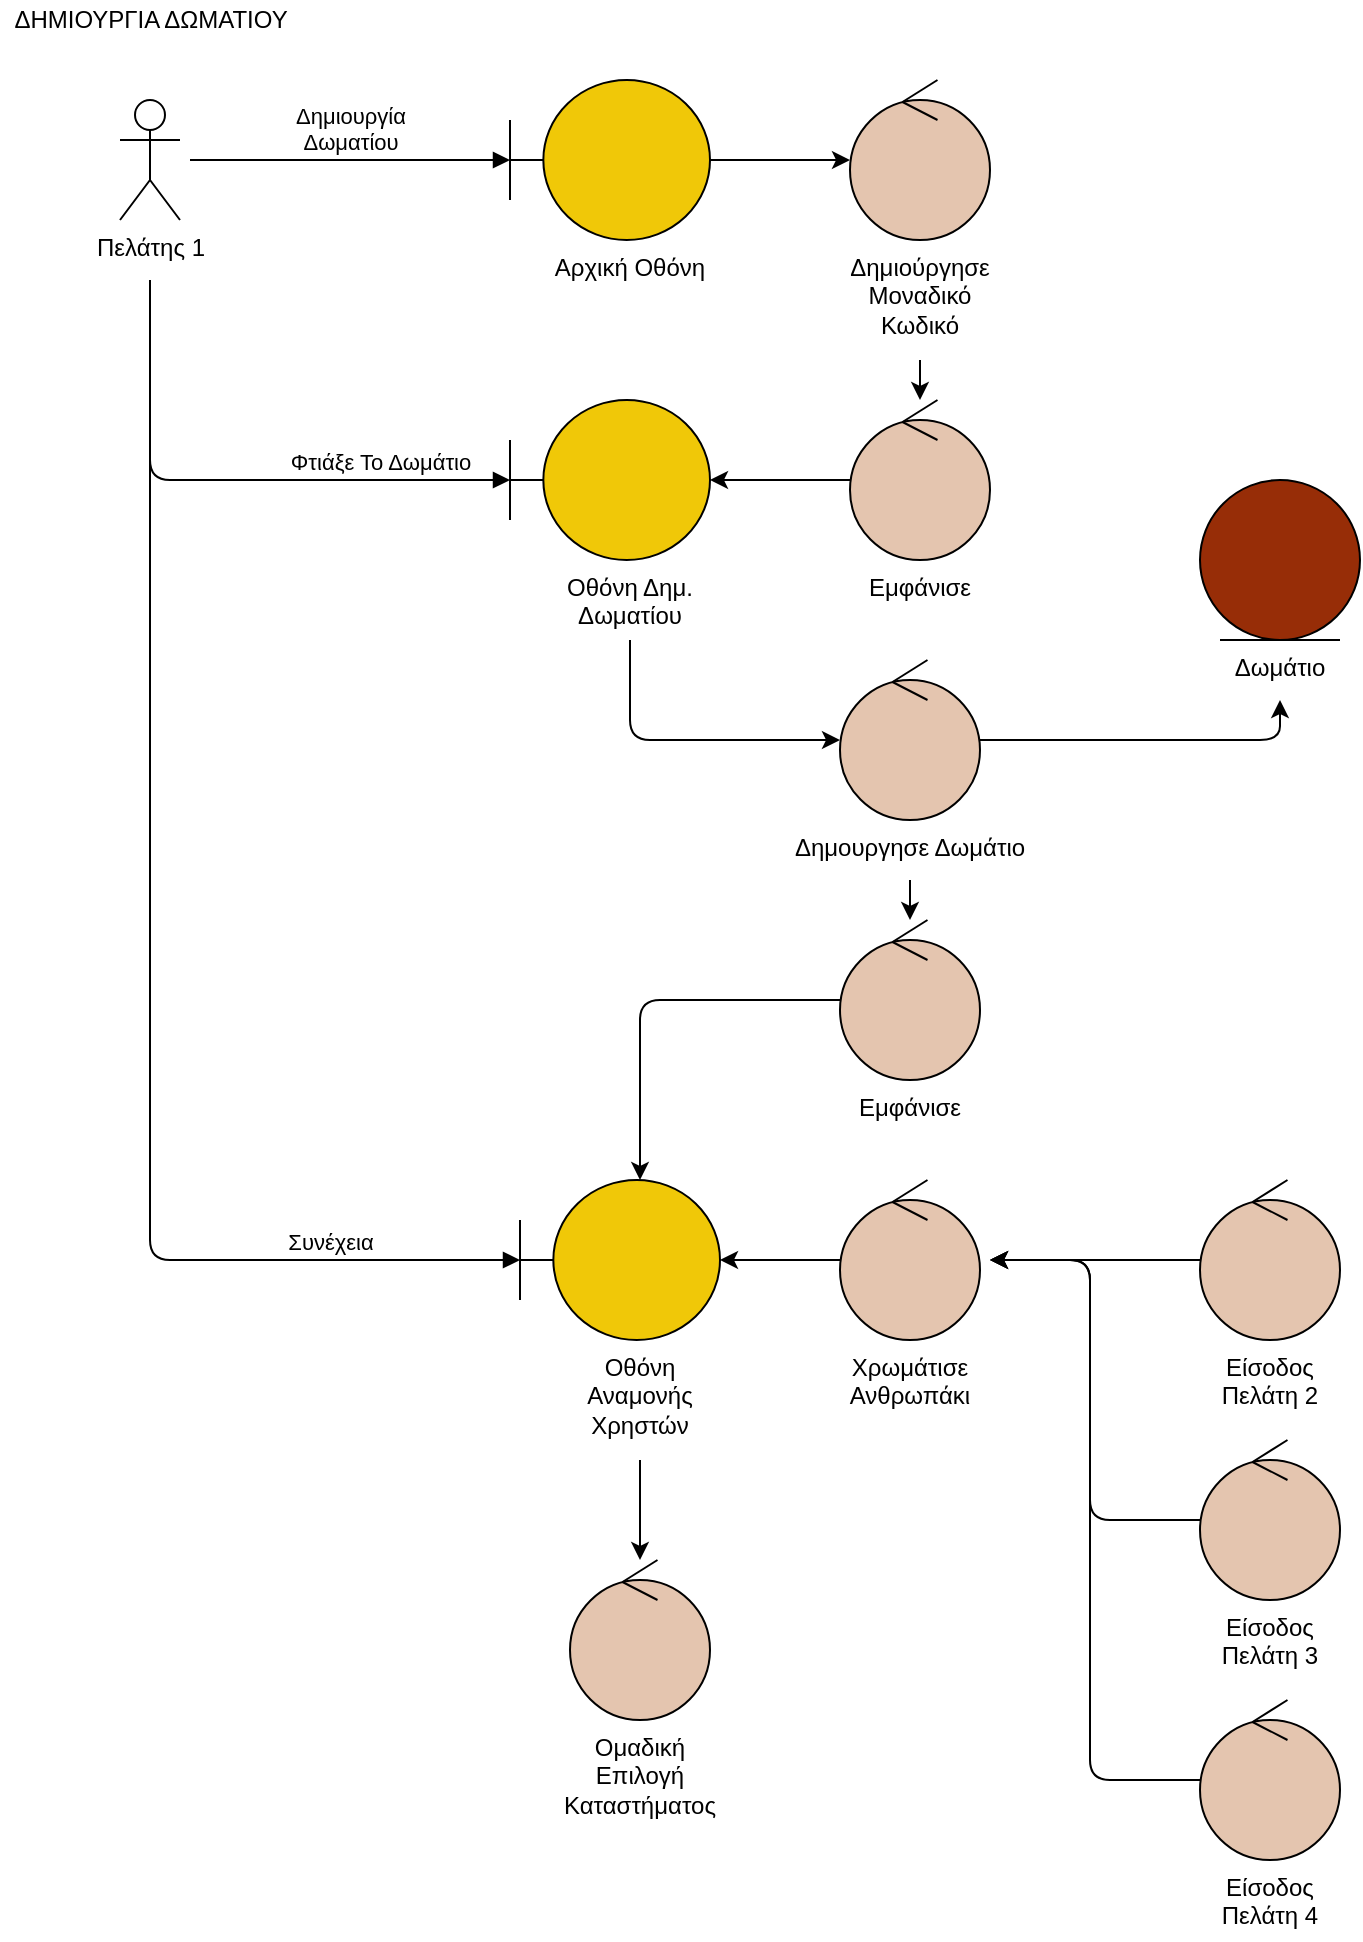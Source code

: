 <mxfile version="18.0.4"><diagram id="_NEF_zK0TXl3RWh3A6Ux" name="Page-1"><mxGraphModel dx="1422" dy="702" grid="1" gridSize="10" guides="1" tooltips="1" connect="1" arrows="1" fold="1" page="1" pageScale="1" pageWidth="850" pageHeight="1100" math="0" shadow="0"><root><mxCell id="0"/><mxCell id="1" parent="0"/><mxCell id="yRpr_T_wv2EPDv5CnhPb-82" value="ΔΗΜΙΟΥΡΓΙΑ ΔΩΜΑΤΙΟΥ" style="text;html=1;align=center;verticalAlign=middle;resizable=0;points=[];autosize=1;strokeColor=none;fillColor=none;" vertex="1" parent="1"><mxGeometry x="370" y="240" width="150" height="20" as="geometry"/></mxCell><mxCell id="yRpr_T_wv2EPDv5CnhPb-83" style="edgeStyle=orthogonalEdgeStyle;rounded=0;orthogonalLoop=1;jettySize=auto;html=1;" edge="1" parent="1" source="yRpr_T_wv2EPDv5CnhPb-84" target="yRpr_T_wv2EPDv5CnhPb-87"><mxGeometry relative="1" as="geometry"/></mxCell><mxCell id="yRpr_T_wv2EPDv5CnhPb-84" value="" style="shape=umlBoundary;whiteSpace=wrap;html=1;fillColor=#F0C808;" vertex="1" parent="1"><mxGeometry x="625" y="280" width="100" height="80" as="geometry"/></mxCell><mxCell id="yRpr_T_wv2EPDv5CnhPb-85" value="Πελάτης 1" style="shape=umlActor;verticalLabelPosition=bottom;verticalAlign=top;html=1;" vertex="1" parent="1"><mxGeometry x="430" y="290" width="30" height="60" as="geometry"/></mxCell><mxCell id="yRpr_T_wv2EPDv5CnhPb-86" value="Δημιουργία&lt;br&gt;Δωματίου" style="html=1;verticalAlign=bottom;endArrow=block;rounded=1;labelBackgroundColor=none;" edge="1" parent="1" target="yRpr_T_wv2EPDv5CnhPb-84"><mxGeometry width="80" relative="1" as="geometry"><mxPoint x="465" y="320" as="sourcePoint"/><mxPoint x="545" y="319.5" as="targetPoint"/></mxGeometry></mxCell><mxCell id="yRpr_T_wv2EPDv5CnhPb-87" value="" style="ellipse;shape=umlControl;whiteSpace=wrap;html=1;fillColor=#E4C5AF;" vertex="1" parent="1"><mxGeometry x="795" y="280" width="70" height="80" as="geometry"/></mxCell><mxCell id="yRpr_T_wv2EPDv5CnhPb-88" style="edgeStyle=orthogonalEdgeStyle;rounded=0;orthogonalLoop=1;jettySize=auto;html=1;" edge="1" parent="1" source="yRpr_T_wv2EPDv5CnhPb-89" target="yRpr_T_wv2EPDv5CnhPb-91"><mxGeometry relative="1" as="geometry"/></mxCell><mxCell id="yRpr_T_wv2EPDv5CnhPb-89" value="" style="ellipse;shape=umlControl;whiteSpace=wrap;html=1;fillColor=#E4C5AF;" vertex="1" parent="1"><mxGeometry x="795" y="440" width="70" height="80" as="geometry"/></mxCell><mxCell id="yRpr_T_wv2EPDv5CnhPb-90" style="edgeStyle=orthogonalEdgeStyle;rounded=1;orthogonalLoop=1;jettySize=auto;html=1;exitX=0.5;exitY=1;exitDx=0;exitDy=0;" edge="1" parent="1" source="yRpr_T_wv2EPDv5CnhPb-110" target="yRpr_T_wv2EPDv5CnhPb-93"><mxGeometry relative="1" as="geometry"><mxPoint x="680" y="670" as="targetPoint"/><Array as="points"><mxPoint x="685" y="610"/></Array><mxPoint x="685" y="580" as="sourcePoint"/></mxGeometry></mxCell><mxCell id="yRpr_T_wv2EPDv5CnhPb-91" value="" style="shape=umlBoundary;whiteSpace=wrap;html=1;fillColor=#F0C808;" vertex="1" parent="1"><mxGeometry x="625" y="440" width="100" height="80" as="geometry"/></mxCell><mxCell id="yRpr_T_wv2EPDv5CnhPb-92" value="Φτιάξε Το Δωμάτιο" style="html=1;verticalAlign=bottom;endArrow=block;rounded=1;labelBackgroundColor=none;" edge="1" parent="1"><mxGeometry x="0.407" width="80" relative="1" as="geometry"><mxPoint x="445" y="440" as="sourcePoint"/><mxPoint x="625" y="480" as="targetPoint"/><Array as="points"><mxPoint x="445" y="480"/></Array><mxPoint as="offset"/></mxGeometry></mxCell><mxCell id="yRpr_T_wv2EPDv5CnhPb-124" style="edgeStyle=orthogonalEdgeStyle;rounded=1;orthogonalLoop=1;jettySize=auto;html=1;entryX=0.5;entryY=1;entryDx=0;entryDy=0;" edge="1" parent="1" source="yRpr_T_wv2EPDv5CnhPb-93" target="yRpr_T_wv2EPDv5CnhPb-123"><mxGeometry relative="1" as="geometry"/></mxCell><mxCell id="yRpr_T_wv2EPDv5CnhPb-93" value="" style="ellipse;shape=umlControl;whiteSpace=wrap;html=1;fillColor=#E4C5AF;" vertex="1" parent="1"><mxGeometry x="790" y="570" width="70" height="80" as="geometry"/></mxCell><mxCell id="yRpr_T_wv2EPDv5CnhPb-94" value="" style="shape=umlBoundary;whiteSpace=wrap;html=1;fillColor=#F0C808;" vertex="1" parent="1"><mxGeometry x="630" y="830" width="100" height="80" as="geometry"/></mxCell><mxCell id="yRpr_T_wv2EPDv5CnhPb-95" style="edgeStyle=orthogonalEdgeStyle;rounded=1;orthogonalLoop=1;jettySize=auto;html=1;" edge="1" parent="1" source="yRpr_T_wv2EPDv5CnhPb-96" target="yRpr_T_wv2EPDv5CnhPb-94"><mxGeometry relative="1" as="geometry"><mxPoint x="710" y="750" as="targetPoint"/><Array as="points"><mxPoint x="690" y="740"/></Array></mxGeometry></mxCell><mxCell id="yRpr_T_wv2EPDv5CnhPb-96" value="" style="ellipse;shape=umlControl;whiteSpace=wrap;html=1;fillColor=#E4C5AF;" vertex="1" parent="1"><mxGeometry x="790" y="700" width="70" height="80" as="geometry"/></mxCell><mxCell id="yRpr_T_wv2EPDv5CnhPb-97" style="edgeStyle=orthogonalEdgeStyle;rounded=1;orthogonalLoop=1;jettySize=auto;html=1;" edge="1" parent="1" source="yRpr_T_wv2EPDv5CnhPb-98"><mxGeometry relative="1" as="geometry"><mxPoint x="865" y="870" as="targetPoint"/></mxGeometry></mxCell><mxCell id="yRpr_T_wv2EPDv5CnhPb-98" value="" style="ellipse;shape=umlControl;whiteSpace=wrap;html=1;fillColor=#E4C5AF;" vertex="1" parent="1"><mxGeometry x="970" y="830" width="70" height="80" as="geometry"/></mxCell><mxCell id="yRpr_T_wv2EPDv5CnhPb-99" style="edgeStyle=orthogonalEdgeStyle;rounded=1;orthogonalLoop=1;jettySize=auto;html=1;" edge="1" parent="1" source="yRpr_T_wv2EPDv5CnhPb-100"><mxGeometry relative="1" as="geometry"><mxPoint x="865" y="870" as="targetPoint"/><Array as="points"><mxPoint x="915" y="1000"/><mxPoint x="915" y="870"/></Array></mxGeometry></mxCell><mxCell id="yRpr_T_wv2EPDv5CnhPb-100" value="" style="ellipse;shape=umlControl;whiteSpace=wrap;html=1;fillColor=#E4C5AF;" vertex="1" parent="1"><mxGeometry x="970" y="960" width="70" height="80" as="geometry"/></mxCell><mxCell id="yRpr_T_wv2EPDv5CnhPb-101" style="edgeStyle=orthogonalEdgeStyle;rounded=1;orthogonalLoop=1;jettySize=auto;html=1;" edge="1" parent="1" source="yRpr_T_wv2EPDv5CnhPb-102"><mxGeometry relative="1" as="geometry"><mxPoint x="865" y="870" as="targetPoint"/><Array as="points"><mxPoint x="915" y="1130"/><mxPoint x="915" y="870"/></Array></mxGeometry></mxCell><mxCell id="yRpr_T_wv2EPDv5CnhPb-102" value="" style="ellipse;shape=umlControl;whiteSpace=wrap;html=1;fillColor=#E4C5AF;" vertex="1" parent="1"><mxGeometry x="970" y="1090" width="70" height="80" as="geometry"/></mxCell><mxCell id="yRpr_T_wv2EPDv5CnhPb-103" style="edgeStyle=orthogonalEdgeStyle;rounded=0;orthogonalLoop=1;jettySize=auto;html=1;" edge="1" parent="1" source="yRpr_T_wv2EPDv5CnhPb-104" target="yRpr_T_wv2EPDv5CnhPb-94"><mxGeometry relative="1" as="geometry"/></mxCell><mxCell id="yRpr_T_wv2EPDv5CnhPb-104" value="" style="ellipse;shape=umlControl;whiteSpace=wrap;html=1;fillColor=#E4C5AF;" vertex="1" parent="1"><mxGeometry x="790" y="830" width="70" height="80" as="geometry"/></mxCell><mxCell id="yRpr_T_wv2EPDv5CnhPb-105" value="Συνέχεια" style="html=1;verticalAlign=bottom;endArrow=block;rounded=1;entryX=0;entryY=0.5;entryDx=0;entryDy=0;entryPerimeter=0;labelBackgroundColor=none;" edge="1" parent="1" target="yRpr_T_wv2EPDv5CnhPb-94"><mxGeometry x="0.719" width="80" relative="1" as="geometry"><mxPoint x="445" y="380" as="sourcePoint"/><mxPoint x="545" y="579.5" as="targetPoint"/><Array as="points"><mxPoint x="445" y="870"/></Array><mxPoint as="offset"/></mxGeometry></mxCell><mxCell id="yRpr_T_wv2EPDv5CnhPb-106" value="&lt;meta charset=&quot;utf-8&quot;&gt;&lt;span style=&quot;color: rgb(0, 0, 0); font-family: helvetica; font-size: 12px; font-style: normal; font-weight: 400; letter-spacing: normal; text-indent: 0px; text-transform: none; word-spacing: 0px; display: inline; float: none;&quot;&gt;Αρχική Οθόνη&lt;/span&gt;" style="text;whiteSpace=wrap;html=1;align=center;labelBackgroundColor=none;" vertex="1" parent="1"><mxGeometry x="630" y="360" width="110" height="30" as="geometry"/></mxCell><mxCell id="yRpr_T_wv2EPDv5CnhPb-107" style="edgeStyle=orthogonalEdgeStyle;rounded=1;orthogonalLoop=1;jettySize=auto;html=1;" edge="1" parent="1" source="yRpr_T_wv2EPDv5CnhPb-108" target="yRpr_T_wv2EPDv5CnhPb-89"><mxGeometry relative="1" as="geometry"/></mxCell><mxCell id="yRpr_T_wv2EPDv5CnhPb-108" value="&lt;meta charset=&quot;utf-8&quot;&gt;&lt;span style=&quot;color: rgb(0, 0, 0); font-family: helvetica; font-size: 12px; font-style: normal; font-weight: 400; letter-spacing: normal; text-indent: 0px; text-transform: none; word-spacing: 0px; display: inline; float: none;&quot;&gt;Δημιούργησε&lt;/span&gt;&lt;br style=&quot;color: rgb(0, 0, 0); font-family: helvetica; font-size: 12px; font-style: normal; font-weight: 400; letter-spacing: normal; text-indent: 0px; text-transform: none; word-spacing: 0px;&quot;&gt;&lt;span style=&quot;color: rgb(0, 0, 0); font-family: helvetica; font-size: 12px; font-style: normal; font-weight: 400; letter-spacing: normal; text-indent: 0px; text-transform: none; word-spacing: 0px; display: inline; float: none;&quot;&gt;Μοναδικό&lt;/span&gt;&lt;br style=&quot;color: rgb(0, 0, 0); font-family: helvetica; font-size: 12px; font-style: normal; font-weight: 400; letter-spacing: normal; text-indent: 0px; text-transform: none; word-spacing: 0px;&quot;&gt;&lt;span style=&quot;color: rgb(0, 0, 0); font-family: helvetica; font-size: 12px; font-style: normal; font-weight: 400; letter-spacing: normal; text-indent: 0px; text-transform: none; word-spacing: 0px; display: inline; float: none;&quot;&gt;Κωδικό&lt;/span&gt;" style="text;whiteSpace=wrap;html=1;align=center;labelBackgroundColor=none;" vertex="1" parent="1"><mxGeometry x="780" y="360" width="100" height="60" as="geometry"/></mxCell><mxCell id="yRpr_T_wv2EPDv5CnhPb-109" value="&lt;meta charset=&quot;utf-8&quot;&gt;&lt;span style=&quot;color: rgb(0, 0, 0); font-family: helvetica; font-size: 12px; font-style: normal; font-weight: 400; letter-spacing: normal; text-indent: 0px; text-transform: none; word-spacing: 0px; display: inline; float: none;&quot;&gt;Εμφάνισε&lt;/span&gt;" style="text;whiteSpace=wrap;html=1;align=center;labelBackgroundColor=none;" vertex="1" parent="1"><mxGeometry x="790" y="520" width="80" height="30" as="geometry"/></mxCell><mxCell id="yRpr_T_wv2EPDv5CnhPb-110" value="&lt;meta charset=&quot;utf-8&quot;&gt;&lt;span style=&quot;color: rgb(0, 0, 0); font-family: helvetica; font-size: 12px; font-style: normal; font-weight: 400; letter-spacing: normal; text-indent: 0px; text-transform: none; word-spacing: 0px; display: inline; float: none;&quot;&gt;Οθόνη Δημ.&lt;/span&gt;&lt;br style=&quot;color: rgb(0, 0, 0); font-family: helvetica; font-size: 12px; font-style: normal; font-weight: 400; letter-spacing: normal; text-indent: 0px; text-transform: none; word-spacing: 0px;&quot;&gt;&lt;span style=&quot;color: rgb(0, 0, 0); font-family: helvetica; font-size: 12px; font-style: normal; font-weight: 400; letter-spacing: normal; text-indent: 0px; text-transform: none; word-spacing: 0px; display: inline; float: none;&quot;&gt;Δωματίου&lt;/span&gt;" style="text;whiteSpace=wrap;html=1;align=center;labelBackgroundColor=none;" vertex="1" parent="1"><mxGeometry x="640" y="520" width="90" height="40" as="geometry"/></mxCell><mxCell id="yRpr_T_wv2EPDv5CnhPb-111" style="edgeStyle=orthogonalEdgeStyle;rounded=1;orthogonalLoop=1;jettySize=auto;html=1;" edge="1" parent="1" source="yRpr_T_wv2EPDv5CnhPb-112" target="yRpr_T_wv2EPDv5CnhPb-96"><mxGeometry relative="1" as="geometry"/></mxCell><mxCell id="yRpr_T_wv2EPDv5CnhPb-112" value="&lt;meta charset=&quot;utf-8&quot;&gt;&lt;span style=&quot;color: rgb(0, 0, 0); font-family: helvetica; font-size: 12px; font-style: normal; font-weight: 400; letter-spacing: normal; text-indent: 0px; text-transform: none; word-spacing: 0px; display: inline; float: none;&quot;&gt;Δημουργησε Δωμάτιο&lt;/span&gt;" style="text;whiteSpace=wrap;html=1;align=center;labelBackgroundColor=none;" vertex="1" parent="1"><mxGeometry x="750" y="650" width="150" height="30" as="geometry"/></mxCell><mxCell id="yRpr_T_wv2EPDv5CnhPb-113" value="&lt;meta charset=&quot;utf-8&quot;&gt;&lt;span style=&quot;color: rgb(0, 0, 0); font-family: helvetica; font-size: 12px; font-style: normal; font-weight: 400; letter-spacing: normal; text-indent: 0px; text-transform: none; word-spacing: 0px; display: inline; float: none;&quot;&gt;Εμφάνισε&lt;/span&gt;" style="text;whiteSpace=wrap;html=1;align=center;labelBackgroundColor=none;" vertex="1" parent="1"><mxGeometry x="785" y="780" width="80" height="30" as="geometry"/></mxCell><mxCell id="yRpr_T_wv2EPDv5CnhPb-114" value="&lt;meta charset=&quot;utf-8&quot;&gt;&lt;span style=&quot;color: rgb(0, 0, 0); font-family: helvetica; font-size: 12px; font-style: normal; font-weight: 400; letter-spacing: normal; text-indent: 0px; text-transform: none; word-spacing: 0px; display: inline; float: none;&quot;&gt;Οθόνη&lt;/span&gt;&lt;br style=&quot;color: rgb(0, 0, 0); font-family: helvetica; font-size: 12px; font-style: normal; font-weight: 400; letter-spacing: normal; text-indent: 0px; text-transform: none; word-spacing: 0px;&quot;&gt;&lt;span style=&quot;color: rgb(0, 0, 0); font-family: helvetica; font-size: 12px; font-style: normal; font-weight: 400; letter-spacing: normal; text-indent: 0px; text-transform: none; word-spacing: 0px; display: inline; float: none;&quot;&gt;Αναμονής&lt;/span&gt;&lt;br style=&quot;color: rgb(0, 0, 0); font-family: helvetica; font-size: 12px; font-style: normal; font-weight: 400; letter-spacing: normal; text-indent: 0px; text-transform: none; word-spacing: 0px;&quot;&gt;&lt;span style=&quot;color: rgb(0, 0, 0); font-family: helvetica; font-size: 12px; font-style: normal; font-weight: 400; letter-spacing: normal; text-indent: 0px; text-transform: none; word-spacing: 0px; display: inline; float: none;&quot;&gt;Χρηστών&lt;/span&gt;" style="text;whiteSpace=wrap;html=1;align=center;labelBackgroundColor=none;" vertex="1" parent="1"><mxGeometry x="650" y="910" width="80" height="60" as="geometry"/></mxCell><mxCell id="yRpr_T_wv2EPDv5CnhPb-115" value="&lt;meta charset=&quot;utf-8&quot;&gt;&lt;span style=&quot;color: rgb(0, 0, 0); font-family: helvetica; font-size: 12px; font-style: normal; font-weight: 400; letter-spacing: normal; text-indent: 0px; text-transform: none; word-spacing: 0px; display: inline; float: none;&quot;&gt;Χρωμάτισε&lt;/span&gt;&lt;br style=&quot;color: rgb(0, 0, 0); font-family: helvetica; font-size: 12px; font-style: normal; font-weight: 400; letter-spacing: normal; text-indent: 0px; text-transform: none; word-spacing: 0px;&quot;&gt;&lt;span style=&quot;color: rgb(0, 0, 0); font-family: helvetica; font-size: 12px; font-style: normal; font-weight: 400; letter-spacing: normal; text-indent: 0px; text-transform: none; word-spacing: 0px; display: inline; float: none;&quot;&gt;Ανθρωπάκι&lt;/span&gt;" style="text;whiteSpace=wrap;html=1;align=center;labelBackgroundColor=none;" vertex="1" parent="1"><mxGeometry x="780" y="910" width="90" height="40" as="geometry"/></mxCell><mxCell id="yRpr_T_wv2EPDv5CnhPb-116" value="&lt;span style=&quot;color: rgb(0 , 0 , 0) ; font-family: &amp;#34;helvetica&amp;#34; ; font-size: 12px ; font-style: normal ; font-weight: 400 ; letter-spacing: normal ; text-indent: 0px ; text-transform: none ; word-spacing: 0px ; display: inline ; float: none&quot;&gt;Είσοδος&lt;/span&gt;&lt;br style=&quot;color: rgb(0 , 0 , 0) ; font-family: &amp;#34;helvetica&amp;#34; ; font-size: 12px ; font-style: normal ; font-weight: 400 ; letter-spacing: normal ; text-indent: 0px ; text-transform: none ; word-spacing: 0px&quot;&gt;&lt;span style=&quot;color: rgb(0 , 0 , 0) ; font-family: &amp;#34;helvetica&amp;#34; ; font-size: 12px ; font-style: normal ; font-weight: 400 ; letter-spacing: normal ; text-indent: 0px ; text-transform: none ; word-spacing: 0px ; display: inline ; float: none&quot;&gt;Πελάτη 2&lt;/span&gt;" style="text;whiteSpace=wrap;html=1;align=center;labelBackgroundColor=none;" vertex="1" parent="1"><mxGeometry x="965" y="910" width="80" height="40" as="geometry"/></mxCell><mxCell id="yRpr_T_wv2EPDv5CnhPb-117" value="&lt;span style=&quot;color: rgb(0 , 0 , 0) ; font-family: &amp;#34;helvetica&amp;#34; ; font-size: 12px ; font-style: normal ; font-weight: 400 ; letter-spacing: normal ; text-indent: 0px ; text-transform: none ; word-spacing: 0px ; display: inline ; float: none&quot;&gt;Είσοδος&lt;/span&gt;&lt;br style=&quot;color: rgb(0 , 0 , 0) ; font-family: &amp;#34;helvetica&amp;#34; ; font-size: 12px ; font-style: normal ; font-weight: 400 ; letter-spacing: normal ; text-indent: 0px ; text-transform: none ; word-spacing: 0px&quot;&gt;&lt;span style=&quot;color: rgb(0 , 0 , 0) ; font-family: &amp;#34;helvetica&amp;#34; ; font-size: 12px ; font-style: normal ; font-weight: 400 ; letter-spacing: normal ; text-indent: 0px ; text-transform: none ; word-spacing: 0px ; display: inline ; float: none&quot;&gt;Πελάτη 3&lt;/span&gt;" style="text;whiteSpace=wrap;html=1;align=center;labelBackgroundColor=none;" vertex="1" parent="1"><mxGeometry x="965" y="1040" width="80" height="40" as="geometry"/></mxCell><mxCell id="yRpr_T_wv2EPDv5CnhPb-118" value="&lt;span style=&quot;color: rgb(0 , 0 , 0) ; font-family: &amp;#34;helvetica&amp;#34; ; font-size: 12px ; font-style: normal ; font-weight: 400 ; letter-spacing: normal ; text-indent: 0px ; text-transform: none ; word-spacing: 0px ; display: inline ; float: none&quot;&gt;Είσοδος&lt;/span&gt;&lt;br style=&quot;color: rgb(0 , 0 , 0) ; font-family: &amp;#34;helvetica&amp;#34; ; font-size: 12px ; font-style: normal ; font-weight: 400 ; letter-spacing: normal ; text-indent: 0px ; text-transform: none ; word-spacing: 0px&quot;&gt;&lt;span style=&quot;color: rgb(0 , 0 , 0) ; font-family: &amp;#34;helvetica&amp;#34; ; font-size: 12px ; font-style: normal ; font-weight: 400 ; letter-spacing: normal ; text-indent: 0px ; text-transform: none ; word-spacing: 0px ; display: inline ; float: none&quot;&gt;Πελάτη 4&lt;br&gt;&lt;/span&gt;" style="text;whiteSpace=wrap;html=1;align=center;labelBackgroundColor=none;" vertex="1" parent="1"><mxGeometry x="965" y="1170" width="80" height="40" as="geometry"/></mxCell><mxCell id="yRpr_T_wv2EPDv5CnhPb-119" style="edgeStyle=orthogonalEdgeStyle;rounded=1;orthogonalLoop=1;jettySize=auto;html=1;" edge="1" parent="1" source="yRpr_T_wv2EPDv5CnhPb-114" target="yRpr_T_wv2EPDv5CnhPb-120"><mxGeometry relative="1" as="geometry"><mxPoint x="770" y="1120" as="targetPoint"/><Array as="points"><mxPoint x="690" y="950"/><mxPoint x="690" y="950"/></Array><mxPoint x="770" y="970" as="sourcePoint"/></mxGeometry></mxCell><mxCell id="yRpr_T_wv2EPDv5CnhPb-120" value="" style="ellipse;shape=umlControl;whiteSpace=wrap;html=1;fillColor=#E4C5AF;" vertex="1" parent="1"><mxGeometry x="655" y="1020" width="70" height="80" as="geometry"/></mxCell><mxCell id="yRpr_T_wv2EPDv5CnhPb-121" value="&lt;font color=&quot;#000000&quot; face=&quot;helvetica&quot;&gt;Ομαδική&lt;br&gt;Επιλογή&lt;br&gt;Καταστήματος&lt;br&gt;&lt;/font&gt;" style="text;whiteSpace=wrap;html=1;align=center;labelBackgroundColor=none;" vertex="1" parent="1"><mxGeometry x="650" y="1100" width="80" height="60" as="geometry"/></mxCell><mxCell id="yRpr_T_wv2EPDv5CnhPb-122" value="" style="ellipse;shape=umlEntity;whiteSpace=wrap;html=1;shadow=0;fillColor=#972D07;fontColor=#ffffff;strokeColor=default;" vertex="1" parent="1"><mxGeometry x="970" y="480" width="80" height="80" as="geometry"/></mxCell><mxCell id="yRpr_T_wv2EPDv5CnhPb-123" value="&lt;font face=&quot;helvetica&quot;&gt;Δωμάτιο&lt;/font&gt;" style="text;whiteSpace=wrap;html=1;align=center;labelBackgroundColor=none;" vertex="1" parent="1"><mxGeometry x="970" y="560" width="80" height="30" as="geometry"/></mxCell></root></mxGraphModel></diagram></mxfile>